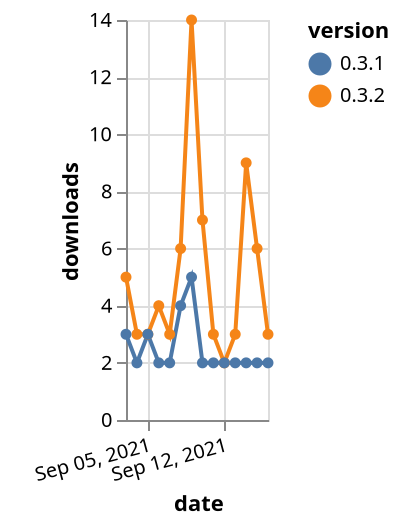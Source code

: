 {"$schema": "https://vega.github.io/schema/vega-lite/v5.json", "description": "A simple bar chart with embedded data.", "data": {"values": [{"date": "2021-09-03", "total": 42502, "delta": 5, "version": "0.3.2"}, {"date": "2021-09-04", "total": 42505, "delta": 3, "version": "0.3.2"}, {"date": "2021-09-05", "total": 42508, "delta": 3, "version": "0.3.2"}, {"date": "2021-09-06", "total": 42512, "delta": 4, "version": "0.3.2"}, {"date": "2021-09-07", "total": 42515, "delta": 3, "version": "0.3.2"}, {"date": "2021-09-08", "total": 42521, "delta": 6, "version": "0.3.2"}, {"date": "2021-09-09", "total": 42535, "delta": 14, "version": "0.3.2"}, {"date": "2021-09-10", "total": 42542, "delta": 7, "version": "0.3.2"}, {"date": "2021-09-11", "total": 42545, "delta": 3, "version": "0.3.2"}, {"date": "2021-09-12", "total": 42547, "delta": 2, "version": "0.3.2"}, {"date": "2021-09-13", "total": 42550, "delta": 3, "version": "0.3.2"}, {"date": "2021-09-14", "total": 42559, "delta": 9, "version": "0.3.2"}, {"date": "2021-09-15", "total": 42565, "delta": 6, "version": "0.3.2"}, {"date": "2021-09-16", "total": 42568, "delta": 3, "version": "0.3.2"}, {"date": "2021-09-03", "total": 2948, "delta": 3, "version": "0.3.1"}, {"date": "2021-09-04", "total": 2950, "delta": 2, "version": "0.3.1"}, {"date": "2021-09-05", "total": 2953, "delta": 3, "version": "0.3.1"}, {"date": "2021-09-06", "total": 2955, "delta": 2, "version": "0.3.1"}, {"date": "2021-09-07", "total": 2957, "delta": 2, "version": "0.3.1"}, {"date": "2021-09-08", "total": 2961, "delta": 4, "version": "0.3.1"}, {"date": "2021-09-09", "total": 2966, "delta": 5, "version": "0.3.1"}, {"date": "2021-09-10", "total": 2968, "delta": 2, "version": "0.3.1"}, {"date": "2021-09-11", "total": 2970, "delta": 2, "version": "0.3.1"}, {"date": "2021-09-12", "total": 2972, "delta": 2, "version": "0.3.1"}, {"date": "2021-09-13", "total": 2974, "delta": 2, "version": "0.3.1"}, {"date": "2021-09-14", "total": 2976, "delta": 2, "version": "0.3.1"}, {"date": "2021-09-15", "total": 2978, "delta": 2, "version": "0.3.1"}, {"date": "2021-09-16", "total": 2980, "delta": 2, "version": "0.3.1"}]}, "width": "container", "mark": {"type": "line", "point": {"filled": true}}, "encoding": {"x": {"field": "date", "type": "temporal", "timeUnit": "yearmonthdate", "title": "date", "axis": {"labelAngle": -15}}, "y": {"field": "delta", "type": "quantitative", "title": "downloads"}, "color": {"field": "version", "type": "nominal"}, "tooltip": {"field": "delta"}}}